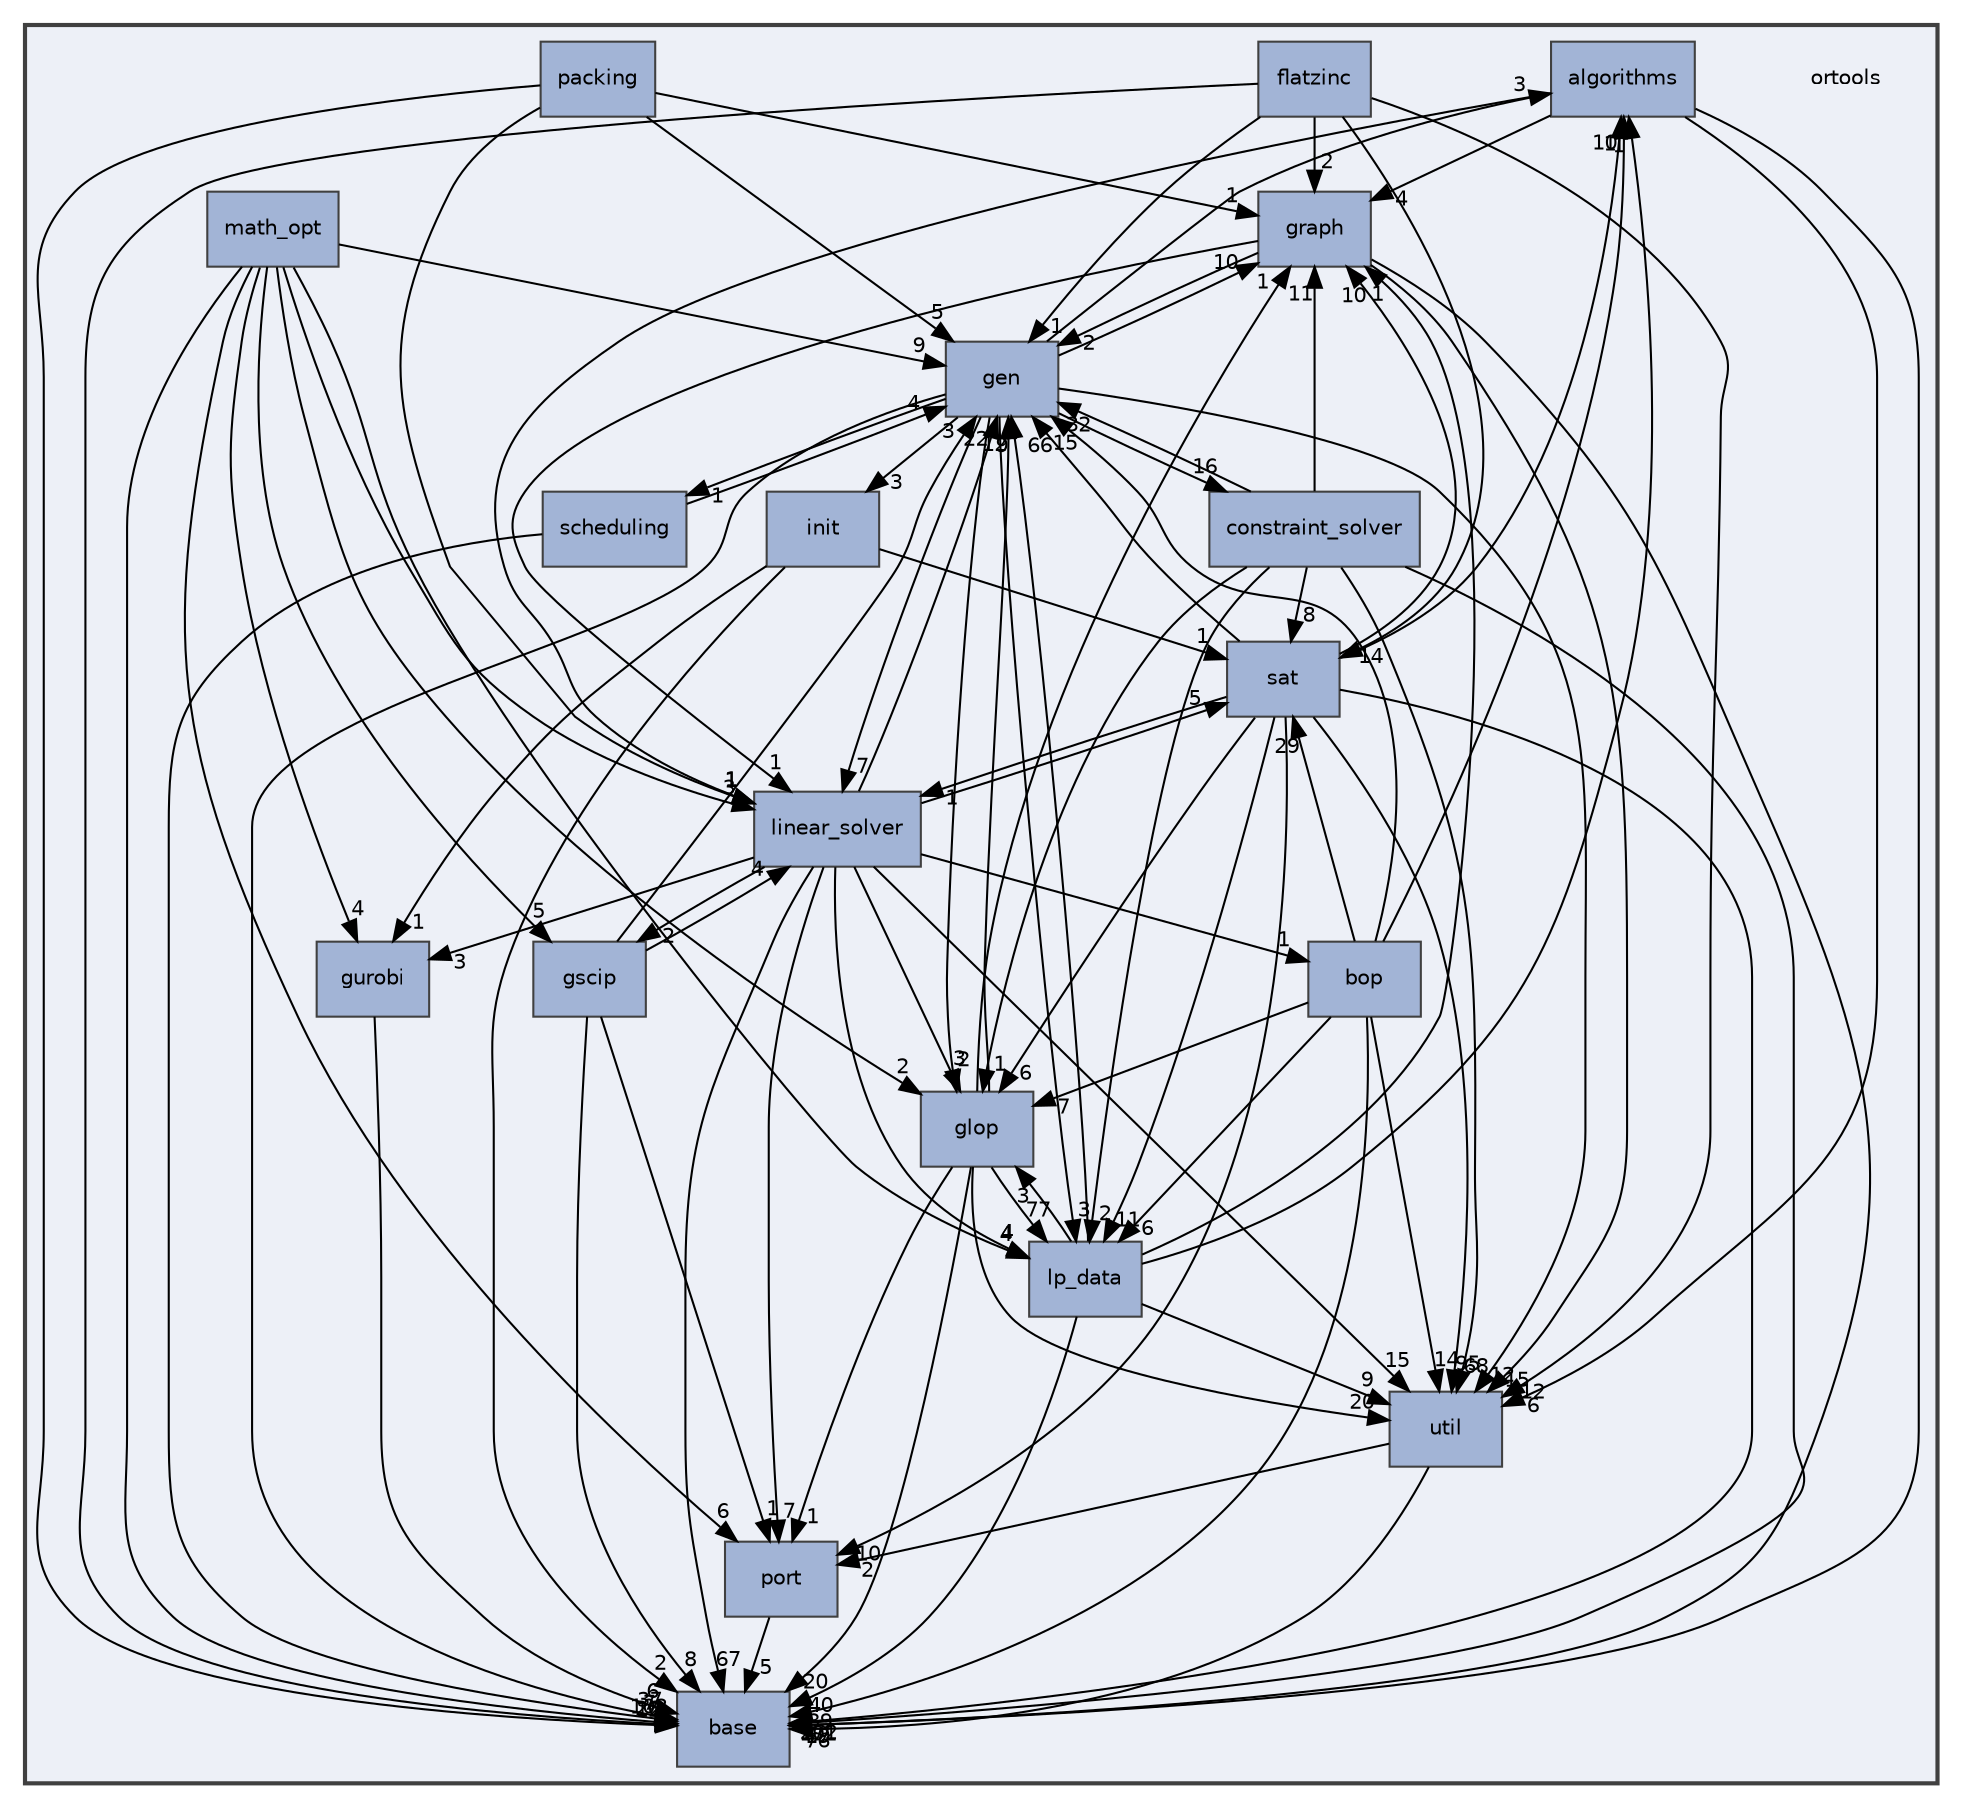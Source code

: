 digraph "ortools"
{
 // LATEX_PDF_SIZE
  edge [fontname="Helvetica",fontsize="10",labelfontname="Helvetica",labelfontsize="10"];
  node [fontname="Helvetica",fontsize="10",shape=record];
  compound=true
  subgraph clusterdir_a7cc1eeded8f693d0da6c729bc88c45a {
    graph [ bgcolor="#edf0f7", pencolor="grey25", style="filled,bold,", label="", fontname="Helvetica", fontsize="10", URL="dir_a7cc1eeded8f693d0da6c729bc88c45a.html"]
    dir_a7cc1eeded8f693d0da6c729bc88c45a [shape=plaintext, label="ortools"];
  dir_80dda7a75b0dfcf996988638a63eb03a [shape=box, label="algorithms", style="filled,", fillcolor="#a2b4d6", color="grey25", URL="dir_80dda7a75b0dfcf996988638a63eb03a.html"];
  dir_8f9dc966244f4c6e9b2fa0dee1e4ef1a [shape=box, label="base", style="filled,", fillcolor="#a2b4d6", color="grey25", URL="dir_8f9dc966244f4c6e9b2fa0dee1e4ef1a.html"];
  dir_749f8352630e023f1ab8040461e5d795 [shape=box, label="bop", style="filled,", fillcolor="#a2b4d6", color="grey25", URL="dir_749f8352630e023f1ab8040461e5d795.html"];
  dir_afbb39f66221aac28bbdefd1dca2b2b0 [shape=box, label="constraint_solver", style="filled,", fillcolor="#a2b4d6", color="grey25", URL="dir_afbb39f66221aac28bbdefd1dca2b2b0.html"];
  dir_92d538196d04323bb571488ea744da84 [shape=box, label="flatzinc", style="filled,", fillcolor="#a2b4d6", color="grey25", URL="dir_92d538196d04323bb571488ea744da84.html"];
  dir_b2c6d49957bf5d0c7726edb4b829cd4d [shape=box, label="gen", style="filled,", fillcolor="#a2b4d6", color="grey25", URL="dir_b2c6d49957bf5d0c7726edb4b829cd4d.html"];
  dir_747248fa8ec2ebcb4d8ad85ced34db0b [shape=box, label="glop", style="filled,", fillcolor="#a2b4d6", color="grey25", URL="dir_747248fa8ec2ebcb4d8ad85ced34db0b.html"];
  dir_725f3a5915051842f84e3ea508be2a62 [shape=box, label="graph", style="filled,", fillcolor="#a2b4d6", color="grey25", URL="dir_725f3a5915051842f84e3ea508be2a62.html"];
  dir_7ebe005d782fae78e581b12d74364053 [shape=box, label="gscip", style="filled,", fillcolor="#a2b4d6", color="grey25", URL="dir_7ebe005d782fae78e581b12d74364053.html"];
  dir_ca966d537abd5424901cf1273891b331 [shape=box, label="gurobi", style="filled,", fillcolor="#a2b4d6", color="grey25", URL="dir_ca966d537abd5424901cf1273891b331.html"];
  dir_b58ef2c5f6b67bda9423238e62144661 [shape=box, label="init", style="filled,", fillcolor="#a2b4d6", color="grey25", URL="dir_b58ef2c5f6b67bda9423238e62144661.html"];
  dir_4d3a5a688e4550f3d7725aaa5ab9c27b [shape=box, label="linear_solver", style="filled,", fillcolor="#a2b4d6", color="grey25", URL="dir_4d3a5a688e4550f3d7725aaa5ab9c27b.html"];
  dir_903a7ff076ee7f01be86992fe717fc82 [shape=box, label="lp_data", style="filled,", fillcolor="#a2b4d6", color="grey25", URL="dir_903a7ff076ee7f01be86992fe717fc82.html"];
  dir_1defc00030ff81d309105e053121082f [shape=box, label="math_opt", style="filled,", fillcolor="#a2b4d6", color="grey25", URL="dir_1defc00030ff81d309105e053121082f.html"];
  dir_9544e94844c800b2034da286ad05b914 [shape=box, label="packing", style="filled,", fillcolor="#a2b4d6", color="grey25", URL="dir_9544e94844c800b2034da286ad05b914.html"];
  dir_1d809996d73818785b8e0bc2ff6c7fae [shape=box, label="port", style="filled,", fillcolor="#a2b4d6", color="grey25", URL="dir_1d809996d73818785b8e0bc2ff6c7fae.html"];
  dir_dddac007a45022d9da6ea1dee012c3b9 [shape=box, label="sat", style="filled,", fillcolor="#a2b4d6", color="grey25", URL="dir_dddac007a45022d9da6ea1dee012c3b9.html"];
  dir_2acf60cea6a5e15c2c72192424e7f50e [shape=box, label="scheduling", style="filled,", fillcolor="#a2b4d6", color="grey25", URL="dir_2acf60cea6a5e15c2c72192424e7f50e.html"];
  dir_a3328a0ea67a2aaa160c2783ffbaa5dc [shape=box, label="util", style="filled,", fillcolor="#a2b4d6", color="grey25", URL="dir_a3328a0ea67a2aaa160c2783ffbaa5dc.html"];
  }
  dir_80dda7a75b0dfcf996988638a63eb03a->dir_4d3a5a688e4550f3d7725aaa5ab9c27b [headlabel="1", labeldistance=1.5 headhref="dir_000000_000023.html"];
  dir_80dda7a75b0dfcf996988638a63eb03a->dir_725f3a5915051842f84e3ea508be2a62 [headlabel="4", labeldistance=1.5 headhref="dir_000000_000015.html"];
  dir_80dda7a75b0dfcf996988638a63eb03a->dir_8f9dc966244f4c6e9b2fa0dee1e4ef1a [headlabel="19", labeldistance=1.5 headhref="dir_000000_000002.html"];
  dir_80dda7a75b0dfcf996988638a63eb03a->dir_a3328a0ea67a2aaa160c2783ffbaa5dc [headlabel="6", labeldistance=1.5 headhref="dir_000000_000040.html"];
  dir_749f8352630e023f1ab8040461e5d795->dir_747248fa8ec2ebcb4d8ad85ced34db0b [headlabel="7", labeldistance=1.5 headhref="dir_000003_000013.html"];
  dir_749f8352630e023f1ab8040461e5d795->dir_80dda7a75b0dfcf996988638a63eb03a [headlabel="1", labeldistance=1.5 headhref="dir_000003_000000.html"];
  dir_749f8352630e023f1ab8040461e5d795->dir_8f9dc966244f4c6e9b2fa0dee1e4ef1a [headlabel="39", labeldistance=1.5 headhref="dir_000003_000002.html"];
  dir_749f8352630e023f1ab8040461e5d795->dir_903a7ff076ee7f01be86992fe717fc82 [headlabel="6", labeldistance=1.5 headhref="dir_000003_000024.html"];
  dir_749f8352630e023f1ab8040461e5d795->dir_a3328a0ea67a2aaa160c2783ffbaa5dc [headlabel="14", labeldistance=1.5 headhref="dir_000003_000040.html"];
  dir_749f8352630e023f1ab8040461e5d795->dir_b2c6d49957bf5d0c7726edb4b829cd4d [headlabel="15", labeldistance=1.5 headhref="dir_000003_000011.html"];
  dir_749f8352630e023f1ab8040461e5d795->dir_dddac007a45022d9da6ea1dee012c3b9 [headlabel="29", labeldistance=1.5 headhref="dir_000003_000034.html"];
  dir_afbb39f66221aac28bbdefd1dca2b2b0->dir_725f3a5915051842f84e3ea508be2a62 [headlabel="11", labeldistance=1.5 headhref="dir_000005_000015.html"];
  dir_afbb39f66221aac28bbdefd1dca2b2b0->dir_747248fa8ec2ebcb4d8ad85ced34db0b [headlabel="1", labeldistance=1.5 headhref="dir_000005_000013.html"];
  dir_afbb39f66221aac28bbdefd1dca2b2b0->dir_8f9dc966244f4c6e9b2fa0dee1e4ef1a [headlabel="191", labeldistance=1.5 headhref="dir_000005_000002.html"];
  dir_afbb39f66221aac28bbdefd1dca2b2b0->dir_903a7ff076ee7f01be86992fe717fc82 [headlabel="2", labeldistance=1.5 headhref="dir_000005_000024.html"];
  dir_afbb39f66221aac28bbdefd1dca2b2b0->dir_a3328a0ea67a2aaa160c2783ffbaa5dc [headlabel="68", labeldistance=1.5 headhref="dir_000005_000040.html"];
  dir_afbb39f66221aac28bbdefd1dca2b2b0->dir_b2c6d49957bf5d0c7726edb4b829cd4d [headlabel="32", labeldistance=1.5 headhref="dir_000005_000011.html"];
  dir_afbb39f66221aac28bbdefd1dca2b2b0->dir_dddac007a45022d9da6ea1dee012c3b9 [headlabel="8", labeldistance=1.5 headhref="dir_000005_000034.html"];
  dir_92d538196d04323bb571488ea744da84->dir_725f3a5915051842f84e3ea508be2a62 [headlabel="2", labeldistance=1.5 headhref="dir_000010_000015.html"];
  dir_92d538196d04323bb571488ea744da84->dir_8f9dc966244f4c6e9b2fa0dee1e4ef1a [headlabel="26", labeldistance=1.5 headhref="dir_000010_000002.html"];
  dir_92d538196d04323bb571488ea744da84->dir_a3328a0ea67a2aaa160c2783ffbaa5dc [headlabel="12", labeldistance=1.5 headhref="dir_000010_000040.html"];
  dir_92d538196d04323bb571488ea744da84->dir_b2c6d49957bf5d0c7726edb4b829cd4d [headlabel="1", labeldistance=1.5 headhref="dir_000010_000011.html"];
  dir_92d538196d04323bb571488ea744da84->dir_dddac007a45022d9da6ea1dee012c3b9 [headlabel="14", labeldistance=1.5 headhref="dir_000010_000034.html"];
  dir_b2c6d49957bf5d0c7726edb4b829cd4d->dir_80dda7a75b0dfcf996988638a63eb03a [headlabel="3", labeldistance=1.5 headhref="dir_000011_000000.html"];
  dir_b2c6d49957bf5d0c7726edb4b829cd4d->dir_8f9dc966244f4c6e9b2fa0dee1e4ef1a [headlabel="37", labeldistance=1.5 headhref="dir_000011_000002.html"];
  dir_b2c6d49957bf5d0c7726edb4b829cd4d->dir_a3328a0ea67a2aaa160c2783ffbaa5dc [headlabel="12", labeldistance=1.5 headhref="dir_000011_000040.html"];
  dir_b2c6d49957bf5d0c7726edb4b829cd4d->dir_afbb39f66221aac28bbdefd1dca2b2b0 [headlabel="16", labeldistance=1.5 headhref="dir_000011_000005.html"];
  dir_b2c6d49957bf5d0c7726edb4b829cd4d->dir_725f3a5915051842f84e3ea508be2a62 [headlabel="10", labeldistance=1.5 headhref="dir_000011_000015.html"];
  dir_b2c6d49957bf5d0c7726edb4b829cd4d->dir_b58ef2c5f6b67bda9423238e62144661 [headlabel="3", labeldistance=1.5 headhref="dir_000011_000020.html"];
  dir_b2c6d49957bf5d0c7726edb4b829cd4d->dir_4d3a5a688e4550f3d7725aaa5ab9c27b [headlabel="7", labeldistance=1.5 headhref="dir_000011_000023.html"];
  dir_b2c6d49957bf5d0c7726edb4b829cd4d->dir_747248fa8ec2ebcb4d8ad85ced34db0b [headlabel="2", labeldistance=1.5 headhref="dir_000011_000013.html"];
  dir_b2c6d49957bf5d0c7726edb4b829cd4d->dir_903a7ff076ee7f01be86992fe717fc82 [headlabel="3", labeldistance=1.5 headhref="dir_000011_000024.html"];
  dir_b2c6d49957bf5d0c7726edb4b829cd4d->dir_2acf60cea6a5e15c2c72192424e7f50e [headlabel="1", labeldistance=1.5 headhref="dir_000011_000036.html"];
  dir_747248fa8ec2ebcb4d8ad85ced34db0b->dir_1d809996d73818785b8e0bc2ff6c7fae [headlabel="1", labeldistance=1.5 headhref="dir_000013_000030.html"];
  dir_747248fa8ec2ebcb4d8ad85ced34db0b->dir_725f3a5915051842f84e3ea508be2a62 [headlabel="1", labeldistance=1.5 headhref="dir_000013_000015.html"];
  dir_747248fa8ec2ebcb4d8ad85ced34db0b->dir_8f9dc966244f4c6e9b2fa0dee1e4ef1a [headlabel="20", labeldistance=1.5 headhref="dir_000013_000002.html"];
  dir_747248fa8ec2ebcb4d8ad85ced34db0b->dir_903a7ff076ee7f01be86992fe717fc82 [headlabel="77", labeldistance=1.5 headhref="dir_000013_000024.html"];
  dir_747248fa8ec2ebcb4d8ad85ced34db0b->dir_a3328a0ea67a2aaa160c2783ffbaa5dc [headlabel="20", labeldistance=1.5 headhref="dir_000013_000040.html"];
  dir_747248fa8ec2ebcb4d8ad85ced34db0b->dir_b2c6d49957bf5d0c7726edb4b829cd4d [headlabel="12", labeldistance=1.5 headhref="dir_000013_000011.html"];
  dir_725f3a5915051842f84e3ea508be2a62->dir_4d3a5a688e4550f3d7725aaa5ab9c27b [headlabel="1", labeldistance=1.5 headhref="dir_000015_000023.html"];
  dir_725f3a5915051842f84e3ea508be2a62->dir_8f9dc966244f4c6e9b2fa0dee1e4ef1a [headlabel="67", labeldistance=1.5 headhref="dir_000015_000002.html"];
  dir_725f3a5915051842f84e3ea508be2a62->dir_a3328a0ea67a2aaa160c2783ffbaa5dc [headlabel="15", labeldistance=1.5 headhref="dir_000015_000040.html"];
  dir_725f3a5915051842f84e3ea508be2a62->dir_b2c6d49957bf5d0c7726edb4b829cd4d [headlabel="2", labeldistance=1.5 headhref="dir_000015_000011.html"];
  dir_7ebe005d782fae78e581b12d74364053->dir_1d809996d73818785b8e0bc2ff6c7fae [headlabel="1", labeldistance=1.5 headhref="dir_000017_000030.html"];
  dir_7ebe005d782fae78e581b12d74364053->dir_4d3a5a688e4550f3d7725aaa5ab9c27b [headlabel="4", labeldistance=1.5 headhref="dir_000017_000023.html"];
  dir_7ebe005d782fae78e581b12d74364053->dir_8f9dc966244f4c6e9b2fa0dee1e4ef1a [headlabel="8", labeldistance=1.5 headhref="dir_000017_000002.html"];
  dir_7ebe005d782fae78e581b12d74364053->dir_b2c6d49957bf5d0c7726edb4b829cd4d [headlabel="3", labeldistance=1.5 headhref="dir_000017_000011.html"];
  dir_ca966d537abd5424901cf1273891b331->dir_8f9dc966244f4c6e9b2fa0dee1e4ef1a [headlabel="6", labeldistance=1.5 headhref="dir_000018_000002.html"];
  dir_b58ef2c5f6b67bda9423238e62144661->dir_8f9dc966244f4c6e9b2fa0dee1e4ef1a [headlabel="2", labeldistance=1.5 headhref="dir_000020_000002.html"];
  dir_b58ef2c5f6b67bda9423238e62144661->dir_ca966d537abd5424901cf1273891b331 [headlabel="1", labeldistance=1.5 headhref="dir_000020_000018.html"];
  dir_b58ef2c5f6b67bda9423238e62144661->dir_dddac007a45022d9da6ea1dee012c3b9 [headlabel="1", labeldistance=1.5 headhref="dir_000020_000034.html"];
  dir_4d3a5a688e4550f3d7725aaa5ab9c27b->dir_1d809996d73818785b8e0bc2ff6c7fae [headlabel="7", labeldistance=1.5 headhref="dir_000023_000030.html"];
  dir_4d3a5a688e4550f3d7725aaa5ab9c27b->dir_747248fa8ec2ebcb4d8ad85ced34db0b [headlabel="3", labeldistance=1.5 headhref="dir_000023_000013.html"];
  dir_4d3a5a688e4550f3d7725aaa5ab9c27b->dir_749f8352630e023f1ab8040461e5d795 [headlabel="1", labeldistance=1.5 headhref="dir_000023_000003.html"];
  dir_4d3a5a688e4550f3d7725aaa5ab9c27b->dir_7ebe005d782fae78e581b12d74364053 [headlabel="2", labeldistance=1.5 headhref="dir_000023_000017.html"];
  dir_4d3a5a688e4550f3d7725aaa5ab9c27b->dir_8f9dc966244f4c6e9b2fa0dee1e4ef1a [headlabel="67", labeldistance=1.5 headhref="dir_000023_000002.html"];
  dir_4d3a5a688e4550f3d7725aaa5ab9c27b->dir_903a7ff076ee7f01be86992fe717fc82 [headlabel="4", labeldistance=1.5 headhref="dir_000023_000024.html"];
  dir_4d3a5a688e4550f3d7725aaa5ab9c27b->dir_a3328a0ea67a2aaa160c2783ffbaa5dc [headlabel="15", labeldistance=1.5 headhref="dir_000023_000040.html"];
  dir_4d3a5a688e4550f3d7725aaa5ab9c27b->dir_b2c6d49957bf5d0c7726edb4b829cd4d [headlabel="22", labeldistance=1.5 headhref="dir_000023_000011.html"];
  dir_4d3a5a688e4550f3d7725aaa5ab9c27b->dir_ca966d537abd5424901cf1273891b331 [headlabel="3", labeldistance=1.5 headhref="dir_000023_000018.html"];
  dir_4d3a5a688e4550f3d7725aaa5ab9c27b->dir_dddac007a45022d9da6ea1dee012c3b9 [headlabel="5", labeldistance=1.5 headhref="dir_000023_000034.html"];
  dir_903a7ff076ee7f01be86992fe717fc82->dir_725f3a5915051842f84e3ea508be2a62 [headlabel="1", labeldistance=1.5 headhref="dir_000024_000015.html"];
  dir_903a7ff076ee7f01be86992fe717fc82->dir_747248fa8ec2ebcb4d8ad85ced34db0b [headlabel="3", labeldistance=1.5 headhref="dir_000024_000013.html"];
  dir_903a7ff076ee7f01be86992fe717fc82->dir_80dda7a75b0dfcf996988638a63eb03a [headlabel="1", labeldistance=1.5 headhref="dir_000024_000000.html"];
  dir_903a7ff076ee7f01be86992fe717fc82->dir_8f9dc966244f4c6e9b2fa0dee1e4ef1a [headlabel="40", labeldistance=1.5 headhref="dir_000024_000002.html"];
  dir_903a7ff076ee7f01be86992fe717fc82->dir_a3328a0ea67a2aaa160c2783ffbaa5dc [headlabel="9", labeldistance=1.5 headhref="dir_000024_000040.html"];
  dir_903a7ff076ee7f01be86992fe717fc82->dir_b2c6d49957bf5d0c7726edb4b829cd4d [headlabel="9", labeldistance=1.5 headhref="dir_000024_000011.html"];
  dir_1defc00030ff81d309105e053121082f->dir_1d809996d73818785b8e0bc2ff6c7fae [headlabel="6", labeldistance=1.5 headhref="dir_000025_000030.html"];
  dir_1defc00030ff81d309105e053121082f->dir_4d3a5a688e4550f3d7725aaa5ab9c27b [headlabel="3", labeldistance=1.5 headhref="dir_000025_000023.html"];
  dir_1defc00030ff81d309105e053121082f->dir_8f9dc966244f4c6e9b2fa0dee1e4ef1a [headlabel="103", labeldistance=1.5 headhref="dir_000025_000002.html"];
  dir_1defc00030ff81d309105e053121082f->dir_b2c6d49957bf5d0c7726edb4b829cd4d [headlabel="9", labeldistance=1.5 headhref="dir_000025_000011.html"];
  dir_1defc00030ff81d309105e053121082f->dir_747248fa8ec2ebcb4d8ad85ced34db0b [headlabel="2", labeldistance=1.5 headhref="dir_000025_000013.html"];
  dir_1defc00030ff81d309105e053121082f->dir_903a7ff076ee7f01be86992fe717fc82 [headlabel="4", labeldistance=1.5 headhref="dir_000025_000024.html"];
  dir_1defc00030ff81d309105e053121082f->dir_7ebe005d782fae78e581b12d74364053 [headlabel="5", labeldistance=1.5 headhref="dir_000025_000017.html"];
  dir_1defc00030ff81d309105e053121082f->dir_ca966d537abd5424901cf1273891b331 [headlabel="4", labeldistance=1.5 headhref="dir_000025_000018.html"];
  dir_9544e94844c800b2034da286ad05b914->dir_4d3a5a688e4550f3d7725aaa5ab9c27b [headlabel="1", labeldistance=1.5 headhref="dir_000029_000023.html"];
  dir_9544e94844c800b2034da286ad05b914->dir_725f3a5915051842f84e3ea508be2a62 [headlabel="1", labeldistance=1.5 headhref="dir_000029_000015.html"];
  dir_9544e94844c800b2034da286ad05b914->dir_8f9dc966244f4c6e9b2fa0dee1e4ef1a [headlabel="12", labeldistance=1.5 headhref="dir_000029_000002.html"];
  dir_9544e94844c800b2034da286ad05b914->dir_b2c6d49957bf5d0c7726edb4b829cd4d [headlabel="5", labeldistance=1.5 headhref="dir_000029_000011.html"];
  dir_1d809996d73818785b8e0bc2ff6c7fae->dir_8f9dc966244f4c6e9b2fa0dee1e4ef1a [headlabel="5", labeldistance=1.5 headhref="dir_000030_000002.html"];
  dir_dddac007a45022d9da6ea1dee012c3b9->dir_1d809996d73818785b8e0bc2ff6c7fae [headlabel="10", labeldistance=1.5 headhref="dir_000034_000030.html"];
  dir_dddac007a45022d9da6ea1dee012c3b9->dir_4d3a5a688e4550f3d7725aaa5ab9c27b [headlabel="1", labeldistance=1.5 headhref="dir_000034_000023.html"];
  dir_dddac007a45022d9da6ea1dee012c3b9->dir_725f3a5915051842f84e3ea508be2a62 [headlabel="10", labeldistance=1.5 headhref="dir_000034_000015.html"];
  dir_dddac007a45022d9da6ea1dee012c3b9->dir_747248fa8ec2ebcb4d8ad85ced34db0b [headlabel="6", labeldistance=1.5 headhref="dir_000034_000013.html"];
  dir_dddac007a45022d9da6ea1dee012c3b9->dir_80dda7a75b0dfcf996988638a63eb03a [headlabel="10", labeldistance=1.5 headhref="dir_000034_000000.html"];
  dir_dddac007a45022d9da6ea1dee012c3b9->dir_8f9dc966244f4c6e9b2fa0dee1e4ef1a [headlabel="272", labeldistance=1.5 headhref="dir_000034_000002.html"];
  dir_dddac007a45022d9da6ea1dee012c3b9->dir_903a7ff076ee7f01be86992fe717fc82 [headlabel="11", labeldistance=1.5 headhref="dir_000034_000024.html"];
  dir_dddac007a45022d9da6ea1dee012c3b9->dir_a3328a0ea67a2aaa160c2783ffbaa5dc [headlabel="95", labeldistance=1.5 headhref="dir_000034_000040.html"];
  dir_dddac007a45022d9da6ea1dee012c3b9->dir_b2c6d49957bf5d0c7726edb4b829cd4d [headlabel="66", labeldistance=1.5 headhref="dir_000034_000011.html"];
  dir_2acf60cea6a5e15c2c72192424e7f50e->dir_8f9dc966244f4c6e9b2fa0dee1e4ef1a [headlabel="7", labeldistance=1.5 headhref="dir_000036_000002.html"];
  dir_2acf60cea6a5e15c2c72192424e7f50e->dir_b2c6d49957bf5d0c7726edb4b829cd4d [headlabel="4", labeldistance=1.5 headhref="dir_000036_000011.html"];
  dir_a3328a0ea67a2aaa160c2783ffbaa5dc->dir_1d809996d73818785b8e0bc2ff6c7fae [headlabel="2", labeldistance=1.5 headhref="dir_000040_000030.html"];
  dir_a3328a0ea67a2aaa160c2783ffbaa5dc->dir_8f9dc966244f4c6e9b2fa0dee1e4ef1a [headlabel="76", labeldistance=1.5 headhref="dir_000040_000002.html"];
}
